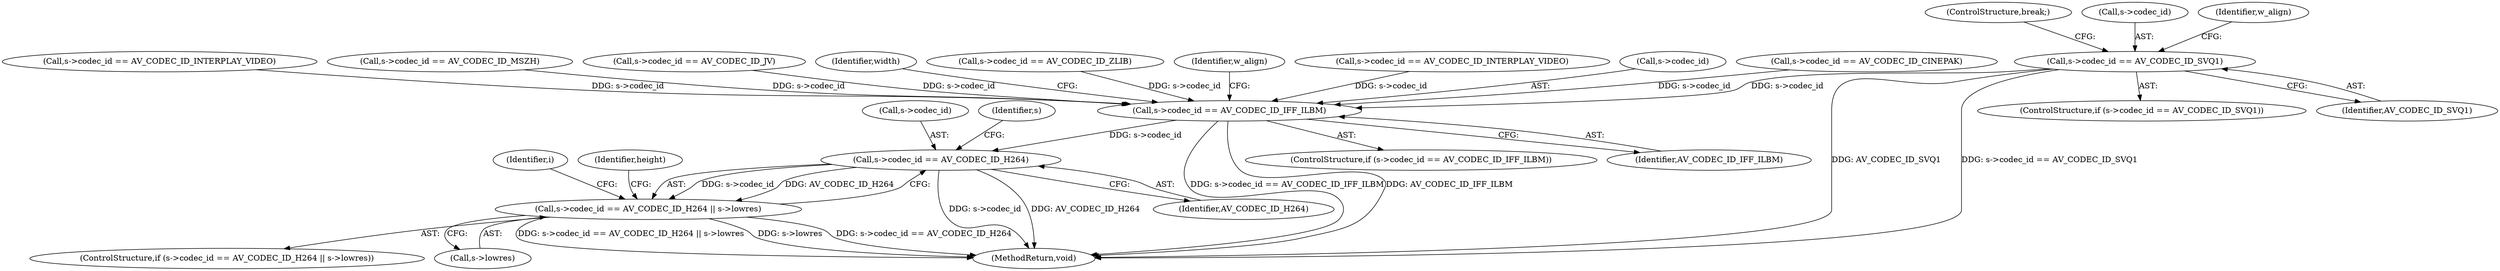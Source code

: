 digraph "0_FFmpeg_2080bc33717955a0e4268e738acf8c1eeddbf8cb@pointer" {
"1000254" [label="(Call,s->codec_id == AV_CODEC_ID_SVQ1)"];
"1000376" [label="(Call,s->codec_id == AV_CODEC_ID_IFF_ILBM)"];
"1000403" [label="(Call,s->codec_id == AV_CODEC_ID_H264)"];
"1000402" [label="(Call,s->codec_id == AV_CODEC_ID_H264 || s->lowres)"];
"1000324" [label="(Call,s->codec_id == AV_CODEC_ID_INTERPLAY_VIDEO)"];
"1000437" [label="(MethodReturn,void)"];
"1000401" [label="(ControlStructure,if (s->codec_id == AV_CODEC_ID_H264 || s->lowres))"];
"1000340" [label="(Call,s->codec_id == AV_CODEC_ID_MSZH)"];
"1000375" [label="(ControlStructure,if (s->codec_id == AV_CODEC_ID_IFF_ILBM))"];
"1000402" [label="(Call,s->codec_id == AV_CODEC_ID_H264 || s->lowres)"];
"1000425" [label="(Identifier,i)"];
"1000266" [label="(ControlStructure,break;)"];
"1000380" [label="(Identifier,AV_CODEC_ID_IFF_ILBM)"];
"1000253" [label="(ControlStructure,if (s->codec_id == AV_CODEC_ID_SVQ1))"];
"1000258" [label="(Identifier,AV_CODEC_ID_SVQ1)"];
"1000319" [label="(Call,s->codec_id == AV_CODEC_ID_JV)"];
"1000255" [label="(Call,s->codec_id)"];
"1000407" [label="(Identifier,AV_CODEC_ID_H264)"];
"1000376" [label="(Call,s->codec_id == AV_CODEC_ID_IFF_ILBM)"];
"1000254" [label="(Call,s->codec_id == AV_CODEC_ID_SVQ1)"];
"1000408" [label="(Call,s->lowres)"];
"1000389" [label="(Identifier,width)"];
"1000345" [label="(Call,s->codec_id == AV_CODEC_ID_ZLIB)"];
"1000383" [label="(Identifier,w_align)"];
"1000282" [label="(Call,s->codec_id == AV_CODEC_ID_INTERPLAY_VIDEO)"];
"1000377" [label="(Call,s->codec_id)"];
"1000360" [label="(Call,s->codec_id == AV_CODEC_ID_CINEPAK)"];
"1000403" [label="(Call,s->codec_id == AV_CODEC_ID_H264)"];
"1000414" [label="(Identifier,height)"];
"1000261" [label="(Identifier,w_align)"];
"1000404" [label="(Call,s->codec_id)"];
"1000409" [label="(Identifier,s)"];
"1000254" -> "1000253"  [label="AST: "];
"1000254" -> "1000258"  [label="CFG: "];
"1000255" -> "1000254"  [label="AST: "];
"1000258" -> "1000254"  [label="AST: "];
"1000261" -> "1000254"  [label="CFG: "];
"1000266" -> "1000254"  [label="CFG: "];
"1000254" -> "1000437"  [label="DDG: AV_CODEC_ID_SVQ1"];
"1000254" -> "1000437"  [label="DDG: s->codec_id == AV_CODEC_ID_SVQ1"];
"1000254" -> "1000376"  [label="DDG: s->codec_id"];
"1000376" -> "1000375"  [label="AST: "];
"1000376" -> "1000380"  [label="CFG: "];
"1000377" -> "1000376"  [label="AST: "];
"1000380" -> "1000376"  [label="AST: "];
"1000383" -> "1000376"  [label="CFG: "];
"1000389" -> "1000376"  [label="CFG: "];
"1000376" -> "1000437"  [label="DDG: s->codec_id == AV_CODEC_ID_IFF_ILBM"];
"1000376" -> "1000437"  [label="DDG: AV_CODEC_ID_IFF_ILBM"];
"1000360" -> "1000376"  [label="DDG: s->codec_id"];
"1000324" -> "1000376"  [label="DDG: s->codec_id"];
"1000345" -> "1000376"  [label="DDG: s->codec_id"];
"1000319" -> "1000376"  [label="DDG: s->codec_id"];
"1000282" -> "1000376"  [label="DDG: s->codec_id"];
"1000340" -> "1000376"  [label="DDG: s->codec_id"];
"1000376" -> "1000403"  [label="DDG: s->codec_id"];
"1000403" -> "1000402"  [label="AST: "];
"1000403" -> "1000407"  [label="CFG: "];
"1000404" -> "1000403"  [label="AST: "];
"1000407" -> "1000403"  [label="AST: "];
"1000409" -> "1000403"  [label="CFG: "];
"1000402" -> "1000403"  [label="CFG: "];
"1000403" -> "1000437"  [label="DDG: s->codec_id"];
"1000403" -> "1000437"  [label="DDG: AV_CODEC_ID_H264"];
"1000403" -> "1000402"  [label="DDG: s->codec_id"];
"1000403" -> "1000402"  [label="DDG: AV_CODEC_ID_H264"];
"1000402" -> "1000401"  [label="AST: "];
"1000402" -> "1000408"  [label="CFG: "];
"1000408" -> "1000402"  [label="AST: "];
"1000414" -> "1000402"  [label="CFG: "];
"1000425" -> "1000402"  [label="CFG: "];
"1000402" -> "1000437"  [label="DDG: s->codec_id == AV_CODEC_ID_H264 || s->lowres"];
"1000402" -> "1000437"  [label="DDG: s->lowres"];
"1000402" -> "1000437"  [label="DDG: s->codec_id == AV_CODEC_ID_H264"];
}
